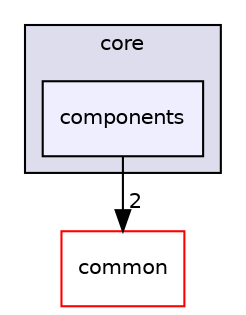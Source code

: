 digraph "include/core/components" {
  compound=true
  node [ fontsize="10", fontname="Helvetica"];
  edge [ labelfontsize="10", labelfontname="Helvetica"];
  subgraph clusterdir_3d69f64eaf81436fe2b22361382717e5 {
    graph [ bgcolor="#ddddee", pencolor="black", label="core" fontname="Helvetica", fontsize="10", URL="dir_3d69f64eaf81436fe2b22361382717e5.html"]
  dir_76c53672b4dac117f9452ab2f96c8219 [shape=box, label="components", style="filled", fillcolor="#eeeeff", pencolor="black", URL="dir_76c53672b4dac117f9452ab2f96c8219.html"];
  }
  dir_0966d06610f72609fd9aa4979c2b5a92 [shape=box label="common" fillcolor="white" style="filled" color="red" URL="dir_0966d06610f72609fd9aa4979c2b5a92.html"];
  dir_76c53672b4dac117f9452ab2f96c8219->dir_0966d06610f72609fd9aa4979c2b5a92 [headlabel="2", labeldistance=1.5 headhref="dir_000005_000001.html"];
}
